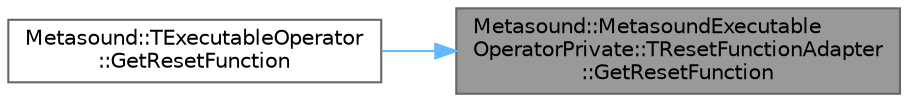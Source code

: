 digraph "Metasound::MetasoundExecutableOperatorPrivate::TResetFunctionAdapter::GetResetFunction"
{
 // INTERACTIVE_SVG=YES
 // LATEX_PDF_SIZE
  bgcolor="transparent";
  edge [fontname=Helvetica,fontsize=10,labelfontname=Helvetica,labelfontsize=10];
  node [fontname=Helvetica,fontsize=10,shape=box,height=0.2,width=0.4];
  rankdir="RL";
  Node1 [id="Node000001",label="Metasound::MetasoundExecutable\lOperatorPrivate::TResetFunctionAdapter\l::GetResetFunction",height=0.2,width=0.4,color="gray40", fillcolor="grey60", style="filled", fontcolor="black",tooltip=" "];
  Node1 -> Node2 [id="edge1_Node000001_Node000002",dir="back",color="steelblue1",style="solid",tooltip=" "];
  Node2 [id="Node000002",label="Metasound::TExecutableOperator\l::GetResetFunction",height=0.2,width=0.4,color="grey40", fillcolor="white", style="filled",URL="$de/ddb/classMetasound_1_1TExecutableOperator.html#a36689d9756c46bb687d25a33f5741142",tooltip="Return the reset function to call during graph execution."];
}
